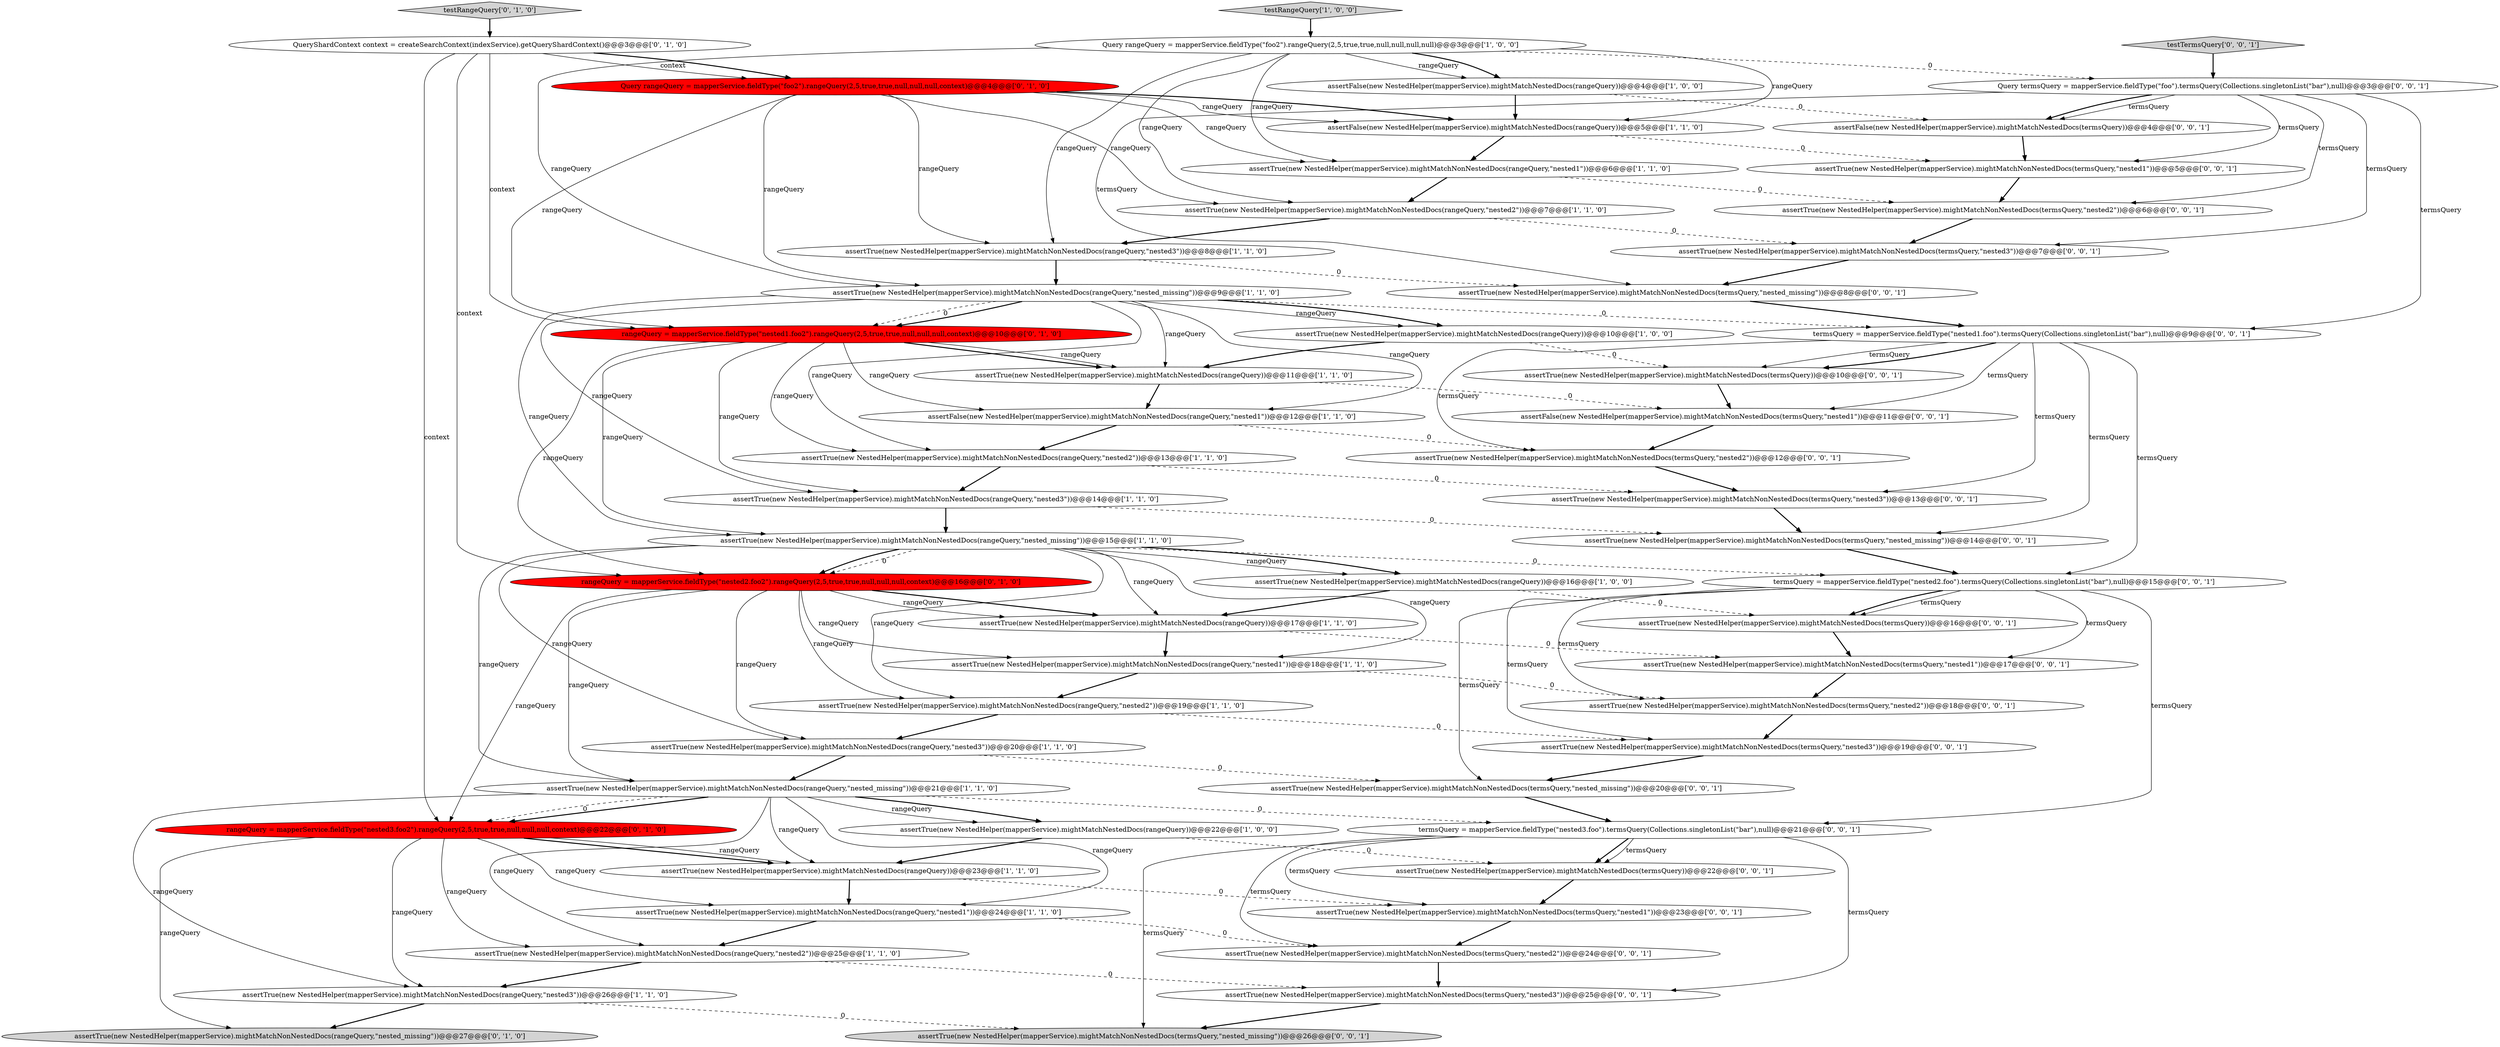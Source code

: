 digraph {
15 [style = filled, label = "assertTrue(new NestedHelper(mapperService).mightMatchNestedDocs(rangeQuery))@@@16@@@['1', '0', '0']", fillcolor = white, shape = ellipse image = "AAA0AAABBB1BBB"];
50 [style = filled, label = "assertTrue(new NestedHelper(mapperService).mightMatchNestedDocs(termsQuery))@@@22@@@['0', '0', '1']", fillcolor = white, shape = ellipse image = "AAA0AAABBB3BBB"];
17 [style = filled, label = "assertTrue(new NestedHelper(mapperService).mightMatchNonNestedDocs(rangeQuery,\"nested_missing\"))@@@15@@@['1', '1', '0']", fillcolor = white, shape = ellipse image = "AAA0AAABBB1BBB"];
51 [style = filled, label = "Query termsQuery = mapperService.fieldType(\"foo\").termsQuery(Collections.singletonList(\"bar\"),null)@@@3@@@['0', '0', '1']", fillcolor = white, shape = ellipse image = "AAA0AAABBB3BBB"];
45 [style = filled, label = "assertTrue(new NestedHelper(mapperService).mightMatchNonNestedDocs(termsQuery,\"nested_missing\"))@@@14@@@['0', '0', '1']", fillcolor = white, shape = ellipse image = "AAA0AAABBB3BBB"];
14 [style = filled, label = "assertTrue(new NestedHelper(mapperService).mightMatchNestedDocs(rangeQuery))@@@23@@@['1', '1', '0']", fillcolor = white, shape = ellipse image = "AAA0AAABBB1BBB"];
39 [style = filled, label = "assertTrue(new NestedHelper(mapperService).mightMatchNestedDocs(termsQuery))@@@10@@@['0', '0', '1']", fillcolor = white, shape = ellipse image = "AAA0AAABBB3BBB"];
25 [style = filled, label = "testRangeQuery['0', '1', '0']", fillcolor = lightgray, shape = diamond image = "AAA0AAABBB2BBB"];
30 [style = filled, label = "rangeQuery = mapperService.fieldType(\"nested3.foo2\").rangeQuery(2,5,true,true,null,null,null,context)@@@22@@@['0', '1', '0']", fillcolor = red, shape = ellipse image = "AAA1AAABBB2BBB"];
23 [style = filled, label = "assertFalse(new NestedHelper(mapperService).mightMatchNonNestedDocs(rangeQuery,\"nested1\"))@@@12@@@['1', '1', '0']", fillcolor = white, shape = ellipse image = "AAA0AAABBB1BBB"];
33 [style = filled, label = "assertFalse(new NestedHelper(mapperService).mightMatchNestedDocs(termsQuery))@@@4@@@['0', '0', '1']", fillcolor = white, shape = ellipse image = "AAA0AAABBB3BBB"];
6 [style = filled, label = "Query rangeQuery = mapperService.fieldType(\"foo2\").rangeQuery(2,5,true,true,null,null,null,null)@@@3@@@['1', '0', '0']", fillcolor = white, shape = ellipse image = "AAA0AAABBB1BBB"];
24 [style = filled, label = "assertTrue(new NestedHelper(mapperService).mightMatchNonNestedDocs(rangeQuery,\"nested3\"))@@@8@@@['1', '1', '0']", fillcolor = white, shape = ellipse image = "AAA0AAABBB1BBB"];
47 [style = filled, label = "assertFalse(new NestedHelper(mapperService).mightMatchNonNestedDocs(termsQuery,\"nested1\"))@@@11@@@['0', '0', '1']", fillcolor = white, shape = ellipse image = "AAA0AAABBB3BBB"];
54 [style = filled, label = "termsQuery = mapperService.fieldType(\"nested2.foo\").termsQuery(Collections.singletonList(\"bar\"),null)@@@15@@@['0', '0', '1']", fillcolor = white, shape = ellipse image = "AAA0AAABBB3BBB"];
35 [style = filled, label = "termsQuery = mapperService.fieldType(\"nested3.foo\").termsQuery(Collections.singletonList(\"bar\"),null)@@@21@@@['0', '0', '1']", fillcolor = white, shape = ellipse image = "AAA0AAABBB3BBB"];
55 [style = filled, label = "testTermsQuery['0', '0', '1']", fillcolor = lightgray, shape = diamond image = "AAA0AAABBB3BBB"];
37 [style = filled, label = "assertTrue(new NestedHelper(mapperService).mightMatchNonNestedDocs(termsQuery,\"nested2\"))@@@24@@@['0', '0', '1']", fillcolor = white, shape = ellipse image = "AAA0AAABBB3BBB"];
34 [style = filled, label = "termsQuery = mapperService.fieldType(\"nested1.foo\").termsQuery(Collections.singletonList(\"bar\"),null)@@@9@@@['0', '0', '1']", fillcolor = white, shape = ellipse image = "AAA0AAABBB3BBB"];
48 [style = filled, label = "assertTrue(new NestedHelper(mapperService).mightMatchNonNestedDocs(termsQuery,\"nested_missing\"))@@@20@@@['0', '0', '1']", fillcolor = white, shape = ellipse image = "AAA0AAABBB3BBB"];
29 [style = filled, label = "rangeQuery = mapperService.fieldType(\"nested2.foo2\").rangeQuery(2,5,true,true,null,null,null,context)@@@16@@@['0', '1', '0']", fillcolor = red, shape = ellipse image = "AAA1AAABBB2BBB"];
4 [style = filled, label = "assertTrue(new NestedHelper(mapperService).mightMatchNonNestedDocs(rangeQuery,\"nested2\"))@@@25@@@['1', '1', '0']", fillcolor = white, shape = ellipse image = "AAA0AAABBB1BBB"];
46 [style = filled, label = "assertTrue(new NestedHelper(mapperService).mightMatchNonNestedDocs(termsQuery,\"nested1\"))@@@23@@@['0', '0', '1']", fillcolor = white, shape = ellipse image = "AAA0AAABBB3BBB"];
21 [style = filled, label = "assertTrue(new NestedHelper(mapperService).mightMatchNestedDocs(rangeQuery))@@@10@@@['1', '0', '0']", fillcolor = white, shape = ellipse image = "AAA0AAABBB1BBB"];
8 [style = filled, label = "assertTrue(new NestedHelper(mapperService).mightMatchNonNestedDocs(rangeQuery,\"nested_missing\"))@@@21@@@['1', '1', '0']", fillcolor = white, shape = ellipse image = "AAA0AAABBB1BBB"];
53 [style = filled, label = "assertTrue(new NestedHelper(mapperService).mightMatchNonNestedDocs(termsQuery,\"nested3\"))@@@13@@@['0', '0', '1']", fillcolor = white, shape = ellipse image = "AAA0AAABBB3BBB"];
5 [style = filled, label = "assertTrue(new NestedHelper(mapperService).mightMatchNonNestedDocs(rangeQuery,\"nested3\"))@@@20@@@['1', '1', '0']", fillcolor = white, shape = ellipse image = "AAA0AAABBB1BBB"];
32 [style = filled, label = "assertTrue(new NestedHelper(mapperService).mightMatchNonNestedDocs(termsQuery,\"nested3\"))@@@25@@@['0', '0', '1']", fillcolor = white, shape = ellipse image = "AAA0AAABBB3BBB"];
7 [style = filled, label = "assertTrue(new NestedHelper(mapperService).mightMatchNonNestedDocs(rangeQuery,\"nested3\"))@@@14@@@['1', '1', '0']", fillcolor = white, shape = ellipse image = "AAA0AAABBB1BBB"];
31 [style = filled, label = "Query rangeQuery = mapperService.fieldType(\"foo2\").rangeQuery(2,5,true,true,null,null,null,context)@@@4@@@['0', '1', '0']", fillcolor = red, shape = ellipse image = "AAA1AAABBB2BBB"];
26 [style = filled, label = "rangeQuery = mapperService.fieldType(\"nested1.foo2\").rangeQuery(2,5,true,true,null,null,null,context)@@@10@@@['0', '1', '0']", fillcolor = red, shape = ellipse image = "AAA1AAABBB2BBB"];
1 [style = filled, label = "assertTrue(new NestedHelper(mapperService).mightMatchNestedDocs(rangeQuery))@@@11@@@['1', '1', '0']", fillcolor = white, shape = ellipse image = "AAA0AAABBB1BBB"];
27 [style = filled, label = "assertTrue(new NestedHelper(mapperService).mightMatchNonNestedDocs(rangeQuery,\"nested_missing\"))@@@27@@@['0', '1', '0']", fillcolor = lightgray, shape = ellipse image = "AAA0AAABBB2BBB"];
38 [style = filled, label = "assertTrue(new NestedHelper(mapperService).mightMatchNonNestedDocs(termsQuery,\"nested_missing\"))@@@8@@@['0', '0', '1']", fillcolor = white, shape = ellipse image = "AAA0AAABBB3BBB"];
2 [style = filled, label = "assertTrue(new NestedHelper(mapperService).mightMatchNonNestedDocs(rangeQuery,\"nested3\"))@@@26@@@['1', '1', '0']", fillcolor = white, shape = ellipse image = "AAA0AAABBB1BBB"];
44 [style = filled, label = "assertTrue(new NestedHelper(mapperService).mightMatchNonNestedDocs(termsQuery,\"nested_missing\"))@@@26@@@['0', '0', '1']", fillcolor = lightgray, shape = ellipse image = "AAA0AAABBB3BBB"];
22 [style = filled, label = "assertTrue(new NestedHelper(mapperService).mightMatchNonNestedDocs(rangeQuery,\"nested1\"))@@@24@@@['1', '1', '0']", fillcolor = white, shape = ellipse image = "AAA0AAABBB1BBB"];
28 [style = filled, label = "QueryShardContext context = createSearchContext(indexService).getQueryShardContext()@@@3@@@['0', '1', '0']", fillcolor = white, shape = ellipse image = "AAA0AAABBB2BBB"];
40 [style = filled, label = "assertTrue(new NestedHelper(mapperService).mightMatchNonNestedDocs(termsQuery,\"nested3\"))@@@19@@@['0', '0', '1']", fillcolor = white, shape = ellipse image = "AAA0AAABBB3BBB"];
36 [style = filled, label = "assertTrue(new NestedHelper(mapperService).mightMatchNonNestedDocs(termsQuery,\"nested3\"))@@@7@@@['0', '0', '1']", fillcolor = white, shape = ellipse image = "AAA0AAABBB3BBB"];
20 [style = filled, label = "assertTrue(new NestedHelper(mapperService).mightMatchNonNestedDocs(rangeQuery,\"nested1\"))@@@18@@@['1', '1', '0']", fillcolor = white, shape = ellipse image = "AAA0AAABBB1BBB"];
41 [style = filled, label = "assertTrue(new NestedHelper(mapperService).mightMatchNonNestedDocs(termsQuery,\"nested2\"))@@@18@@@['0', '0', '1']", fillcolor = white, shape = ellipse image = "AAA0AAABBB3BBB"];
19 [style = filled, label = "assertTrue(new NestedHelper(mapperService).mightMatchNonNestedDocs(rangeQuery,\"nested1\"))@@@6@@@['1', '1', '0']", fillcolor = white, shape = ellipse image = "AAA0AAABBB1BBB"];
49 [style = filled, label = "assertTrue(new NestedHelper(mapperService).mightMatchNonNestedDocs(termsQuery,\"nested2\"))@@@12@@@['0', '0', '1']", fillcolor = white, shape = ellipse image = "AAA0AAABBB3BBB"];
10 [style = filled, label = "assertTrue(new NestedHelper(mapperService).mightMatchNestedDocs(rangeQuery))@@@17@@@['1', '1', '0']", fillcolor = white, shape = ellipse image = "AAA0AAABBB1BBB"];
9 [style = filled, label = "assertFalse(new NestedHelper(mapperService).mightMatchNestedDocs(rangeQuery))@@@4@@@['1', '0', '0']", fillcolor = white, shape = ellipse image = "AAA0AAABBB1BBB"];
3 [style = filled, label = "assertTrue(new NestedHelper(mapperService).mightMatchNestedDocs(rangeQuery))@@@22@@@['1', '0', '0']", fillcolor = white, shape = ellipse image = "AAA0AAABBB1BBB"];
52 [style = filled, label = "assertTrue(new NestedHelper(mapperService).mightMatchNonNestedDocs(termsQuery,\"nested2\"))@@@6@@@['0', '0', '1']", fillcolor = white, shape = ellipse image = "AAA0AAABBB3BBB"];
56 [style = filled, label = "assertTrue(new NestedHelper(mapperService).mightMatchNonNestedDocs(termsQuery,\"nested1\"))@@@5@@@['0', '0', '1']", fillcolor = white, shape = ellipse image = "AAA0AAABBB3BBB"];
43 [style = filled, label = "assertTrue(new NestedHelper(mapperService).mightMatchNestedDocs(termsQuery))@@@16@@@['0', '0', '1']", fillcolor = white, shape = ellipse image = "AAA0AAABBB3BBB"];
18 [style = filled, label = "assertTrue(new NestedHelper(mapperService).mightMatchNonNestedDocs(rangeQuery,\"nested2\"))@@@13@@@['1', '1', '0']", fillcolor = white, shape = ellipse image = "AAA0AAABBB1BBB"];
0 [style = filled, label = "assertTrue(new NestedHelper(mapperService).mightMatchNonNestedDocs(rangeQuery,\"nested_missing\"))@@@9@@@['1', '1', '0']", fillcolor = white, shape = ellipse image = "AAA0AAABBB1BBB"];
12 [style = filled, label = "assertTrue(new NestedHelper(mapperService).mightMatchNonNestedDocs(rangeQuery,\"nested2\"))@@@7@@@['1', '1', '0']", fillcolor = white, shape = ellipse image = "AAA0AAABBB1BBB"];
42 [style = filled, label = "assertTrue(new NestedHelper(mapperService).mightMatchNonNestedDocs(termsQuery,\"nested1\"))@@@17@@@['0', '0', '1']", fillcolor = white, shape = ellipse image = "AAA0AAABBB3BBB"];
11 [style = filled, label = "testRangeQuery['1', '0', '0']", fillcolor = lightgray, shape = diamond image = "AAA0AAABBB1BBB"];
13 [style = filled, label = "assertTrue(new NestedHelper(mapperService).mightMatchNonNestedDocs(rangeQuery,\"nested2\"))@@@19@@@['1', '1', '0']", fillcolor = white, shape = ellipse image = "AAA0AAABBB1BBB"];
16 [style = filled, label = "assertFalse(new NestedHelper(mapperService).mightMatchNestedDocs(rangeQuery))@@@5@@@['1', '1', '0']", fillcolor = white, shape = ellipse image = "AAA0AAABBB1BBB"];
8->30 [style = bold, label=""];
42->41 [style = bold, label=""];
15->10 [style = bold, label=""];
56->52 [style = bold, label=""];
34->45 [style = solid, label="termsQuery"];
35->32 [style = solid, label="termsQuery"];
8->35 [style = dashed, label="0"];
43->42 [style = bold, label=""];
6->51 [style = dashed, label="0"];
29->10 [style = solid, label="rangeQuery"];
30->22 [style = solid, label="rangeQuery"];
55->51 [style = bold, label=""];
23->49 [style = dashed, label="0"];
48->35 [style = bold, label=""];
28->26 [style = solid, label="context"];
8->2 [style = solid, label="rangeQuery"];
9->16 [style = bold, label=""];
1->23 [style = bold, label=""];
22->4 [style = bold, label=""];
31->19 [style = solid, label="rangeQuery"];
47->49 [style = bold, label=""];
28->31 [style = solid, label="context"];
17->13 [style = solid, label="rangeQuery"];
6->0 [style = solid, label="rangeQuery"];
6->12 [style = solid, label="rangeQuery"];
35->50 [style = bold, label=""];
21->1 [style = bold, label=""];
8->4 [style = solid, label="rangeQuery"];
54->48 [style = solid, label="termsQuery"];
33->56 [style = bold, label=""];
37->32 [style = bold, label=""];
30->14 [style = bold, label=""];
0->34 [style = dashed, label="0"];
8->30 [style = dashed, label="0"];
39->47 [style = bold, label=""];
35->46 [style = solid, label="termsQuery"];
0->21 [style = solid, label="rangeQuery"];
0->1 [style = solid, label="rangeQuery"];
29->13 [style = solid, label="rangeQuery"];
17->20 [style = solid, label="rangeQuery"];
25->28 [style = bold, label=""];
30->27 [style = solid, label="rangeQuery"];
8->14 [style = solid, label="rangeQuery"];
31->0 [style = solid, label="rangeQuery"];
19->12 [style = bold, label=""];
18->53 [style = dashed, label="0"];
24->0 [style = bold, label=""];
30->2 [style = solid, label="rangeQuery"];
26->1 [style = bold, label=""];
14->22 [style = bold, label=""];
19->52 [style = dashed, label="0"];
54->35 [style = solid, label="termsQuery"];
51->38 [style = solid, label="termsQuery"];
0->21 [style = bold, label=""];
4->2 [style = bold, label=""];
13->40 [style = dashed, label="0"];
17->10 [style = solid, label="rangeQuery"];
16->19 [style = bold, label=""];
26->23 [style = solid, label="rangeQuery"];
46->37 [style = bold, label=""];
34->47 [style = solid, label="termsQuery"];
30->14 [style = solid, label="rangeQuery"];
0->17 [style = solid, label="rangeQuery"];
51->52 [style = solid, label="termsQuery"];
17->8 [style = solid, label="rangeQuery"];
22->37 [style = dashed, label="0"];
6->19 [style = solid, label="rangeQuery"];
1->47 [style = dashed, label="0"];
20->41 [style = dashed, label="0"];
17->15 [style = bold, label=""];
13->5 [style = bold, label=""];
2->27 [style = bold, label=""];
17->5 [style = solid, label="rangeQuery"];
52->36 [style = bold, label=""];
29->30 [style = solid, label="rangeQuery"];
18->7 [style = bold, label=""];
54->42 [style = solid, label="termsQuery"];
31->24 [style = solid, label="rangeQuery"];
35->44 [style = solid, label="termsQuery"];
35->37 [style = solid, label="termsQuery"];
29->5 [style = solid, label="rangeQuery"];
20->13 [style = bold, label=""];
7->17 [style = bold, label=""];
51->34 [style = solid, label="termsQuery"];
54->43 [style = bold, label=""];
51->56 [style = solid, label="termsQuery"];
28->31 [style = bold, label=""];
51->33 [style = solid, label="termsQuery"];
8->3 [style = bold, label=""];
6->24 [style = solid, label="rangeQuery"];
54->43 [style = solid, label="termsQuery"];
15->43 [style = dashed, label="0"];
26->1 [style = solid, label="rangeQuery"];
0->26 [style = dashed, label="0"];
29->8 [style = solid, label="rangeQuery"];
12->24 [style = bold, label=""];
14->46 [style = dashed, label="0"];
26->18 [style = solid, label="rangeQuery"];
54->40 [style = solid, label="termsQuery"];
21->39 [style = dashed, label="0"];
30->4 [style = solid, label="rangeQuery"];
26->29 [style = solid, label="rangeQuery"];
34->39 [style = solid, label="termsQuery"];
41->40 [style = bold, label=""];
29->20 [style = solid, label="rangeQuery"];
28->30 [style = solid, label="context"];
7->45 [style = dashed, label="0"];
34->39 [style = bold, label=""];
38->34 [style = bold, label=""];
32->44 [style = bold, label=""];
29->10 [style = bold, label=""];
2->44 [style = dashed, label="0"];
6->16 [style = solid, label="rangeQuery"];
0->18 [style = solid, label="rangeQuery"];
8->3 [style = solid, label="rangeQuery"];
23->18 [style = bold, label=""];
0->7 [style = solid, label="rangeQuery"];
17->15 [style = solid, label="rangeQuery"];
28->29 [style = solid, label="context"];
31->12 [style = solid, label="rangeQuery"];
5->8 [style = bold, label=""];
10->20 [style = bold, label=""];
34->54 [style = solid, label="termsQuery"];
31->16 [style = solid, label="rangeQuery"];
0->26 [style = bold, label=""];
40->48 [style = bold, label=""];
31->16 [style = bold, label=""];
50->46 [style = bold, label=""];
11->6 [style = bold, label=""];
3->14 [style = bold, label=""];
51->36 [style = solid, label="termsQuery"];
17->29 [style = dashed, label="0"];
34->49 [style = solid, label="termsQuery"];
26->7 [style = solid, label="rangeQuery"];
10->42 [style = dashed, label="0"];
0->23 [style = solid, label="rangeQuery"];
9->33 [style = dashed, label="0"];
49->53 [style = bold, label=""];
45->54 [style = bold, label=""];
4->32 [style = dashed, label="0"];
16->56 [style = dashed, label="0"];
5->48 [style = dashed, label="0"];
3->50 [style = dashed, label="0"];
12->36 [style = dashed, label="0"];
8->22 [style = solid, label="rangeQuery"];
6->9 [style = solid, label="rangeQuery"];
31->26 [style = solid, label="rangeQuery"];
26->17 [style = solid, label="rangeQuery"];
35->50 [style = solid, label="termsQuery"];
36->38 [style = bold, label=""];
6->9 [style = bold, label=""];
17->29 [style = bold, label=""];
53->45 [style = bold, label=""];
24->38 [style = dashed, label="0"];
34->53 [style = solid, label="termsQuery"];
17->54 [style = dashed, label="0"];
54->41 [style = solid, label="termsQuery"];
51->33 [style = bold, label=""];
}
